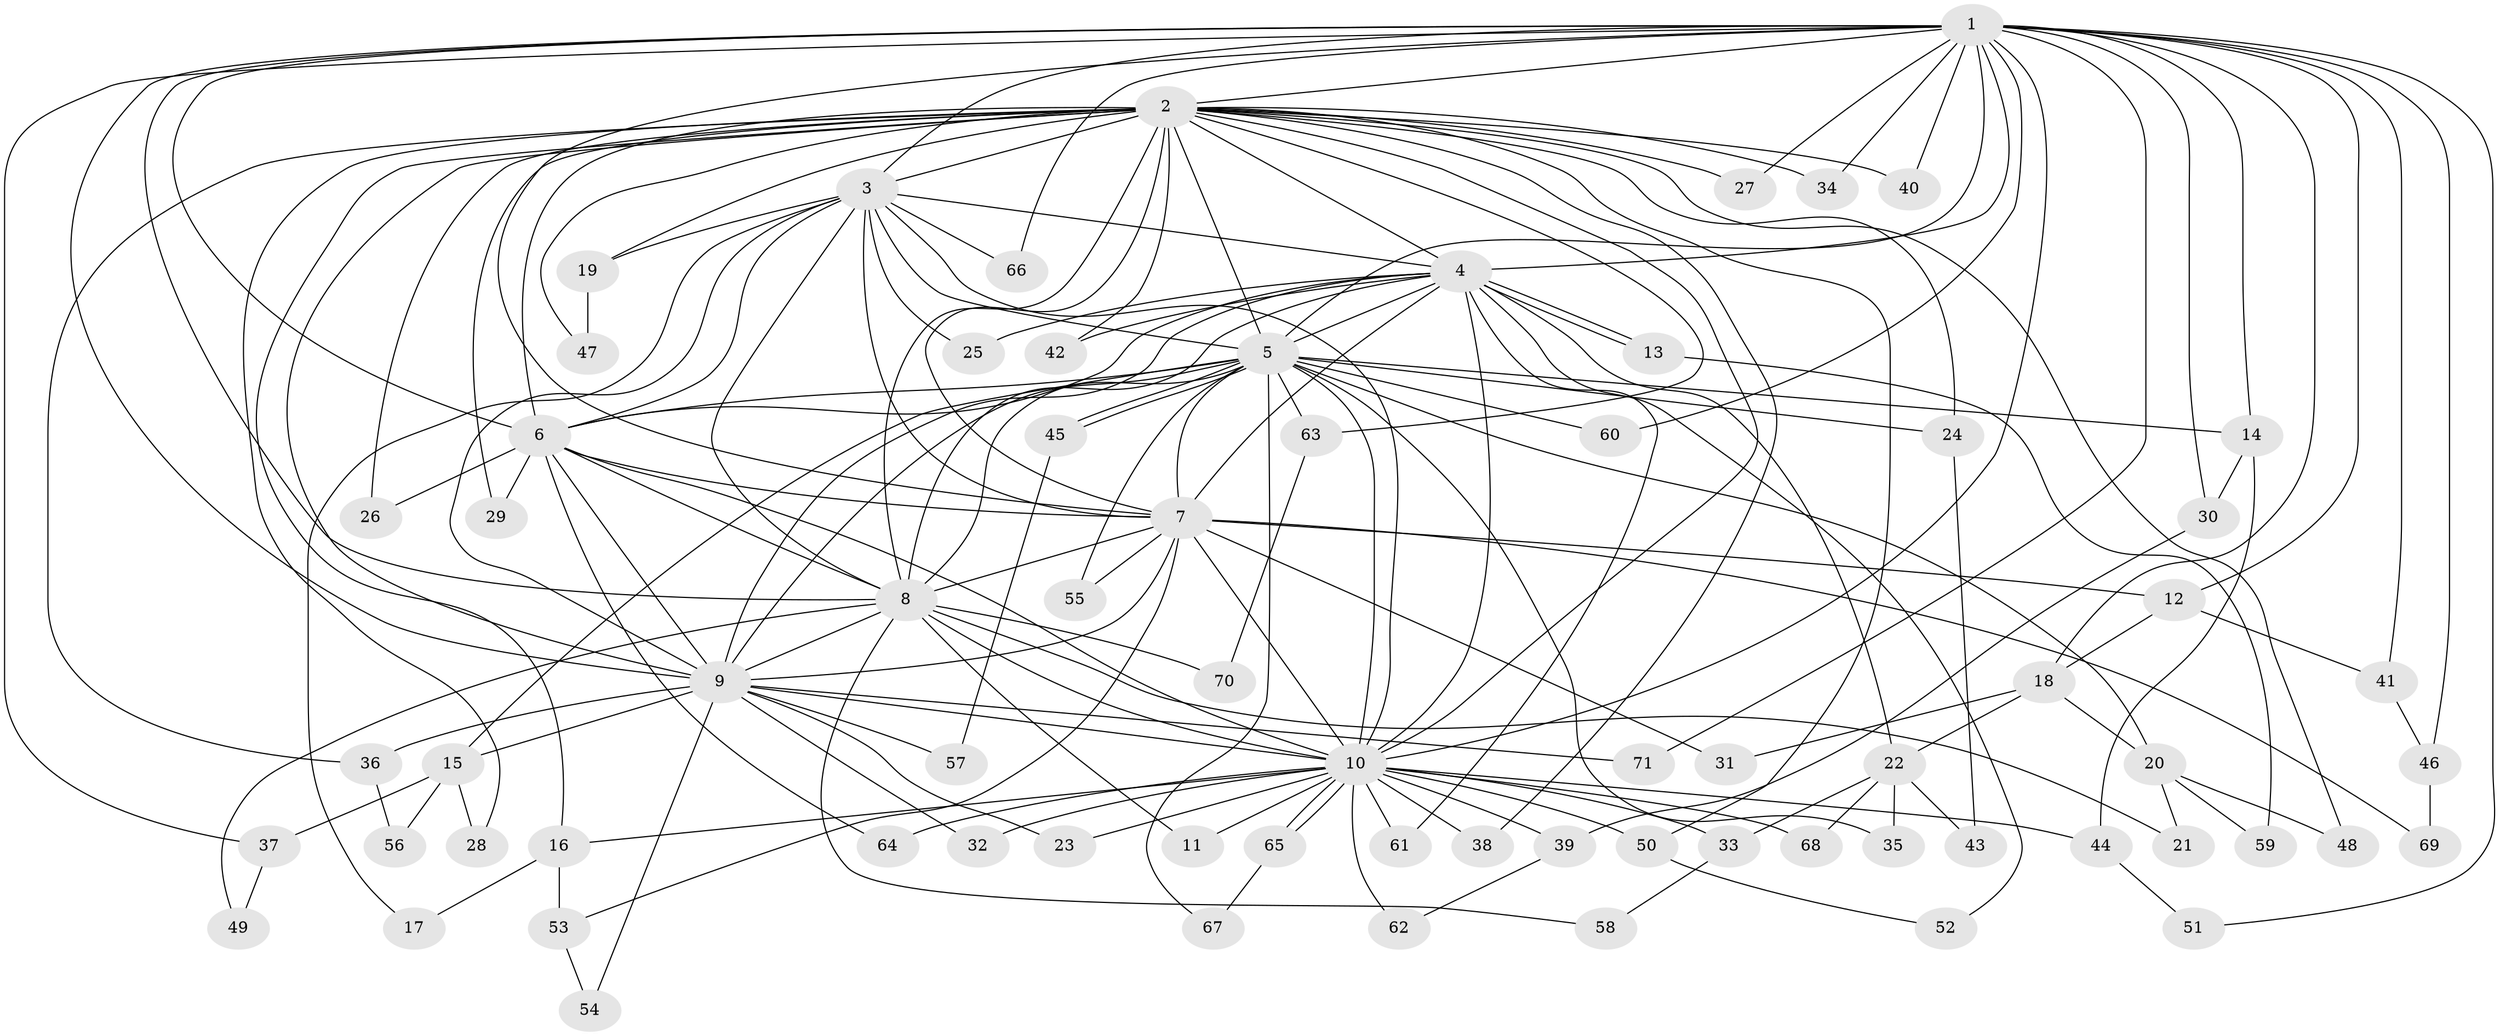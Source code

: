 // Generated by graph-tools (version 1.1) at 2025/34/03/09/25 02:34:40]
// undirected, 71 vertices, 167 edges
graph export_dot {
graph [start="1"]
  node [color=gray90,style=filled];
  1;
  2;
  3;
  4;
  5;
  6;
  7;
  8;
  9;
  10;
  11;
  12;
  13;
  14;
  15;
  16;
  17;
  18;
  19;
  20;
  21;
  22;
  23;
  24;
  25;
  26;
  27;
  28;
  29;
  30;
  31;
  32;
  33;
  34;
  35;
  36;
  37;
  38;
  39;
  40;
  41;
  42;
  43;
  44;
  45;
  46;
  47;
  48;
  49;
  50;
  51;
  52;
  53;
  54;
  55;
  56;
  57;
  58;
  59;
  60;
  61;
  62;
  63;
  64;
  65;
  66;
  67;
  68;
  69;
  70;
  71;
  1 -- 2;
  1 -- 3;
  1 -- 4;
  1 -- 5;
  1 -- 6;
  1 -- 7;
  1 -- 8;
  1 -- 9;
  1 -- 10;
  1 -- 12;
  1 -- 14;
  1 -- 18;
  1 -- 27;
  1 -- 30;
  1 -- 34;
  1 -- 37;
  1 -- 40;
  1 -- 41;
  1 -- 46;
  1 -- 51;
  1 -- 60;
  1 -- 66;
  1 -- 71;
  2 -- 3;
  2 -- 4;
  2 -- 5;
  2 -- 6;
  2 -- 7;
  2 -- 8;
  2 -- 9;
  2 -- 10;
  2 -- 16;
  2 -- 19;
  2 -- 24;
  2 -- 26;
  2 -- 27;
  2 -- 28;
  2 -- 29;
  2 -- 34;
  2 -- 36;
  2 -- 38;
  2 -- 40;
  2 -- 42;
  2 -- 47;
  2 -- 48;
  2 -- 50;
  2 -- 63;
  3 -- 4;
  3 -- 5;
  3 -- 6;
  3 -- 7;
  3 -- 8;
  3 -- 9;
  3 -- 10;
  3 -- 17;
  3 -- 19;
  3 -- 25;
  3 -- 66;
  4 -- 5;
  4 -- 6;
  4 -- 7;
  4 -- 8;
  4 -- 9;
  4 -- 10;
  4 -- 13;
  4 -- 13;
  4 -- 22;
  4 -- 25;
  4 -- 42;
  4 -- 52;
  4 -- 61;
  5 -- 6;
  5 -- 7;
  5 -- 8;
  5 -- 9;
  5 -- 10;
  5 -- 14;
  5 -- 15;
  5 -- 20;
  5 -- 24;
  5 -- 35;
  5 -- 45;
  5 -- 45;
  5 -- 55;
  5 -- 60;
  5 -- 63;
  5 -- 67;
  6 -- 7;
  6 -- 8;
  6 -- 9;
  6 -- 10;
  6 -- 26;
  6 -- 29;
  6 -- 64;
  7 -- 8;
  7 -- 9;
  7 -- 10;
  7 -- 12;
  7 -- 31;
  7 -- 53;
  7 -- 55;
  7 -- 69;
  8 -- 9;
  8 -- 10;
  8 -- 11;
  8 -- 21;
  8 -- 49;
  8 -- 58;
  8 -- 70;
  9 -- 10;
  9 -- 15;
  9 -- 23;
  9 -- 32;
  9 -- 36;
  9 -- 54;
  9 -- 57;
  9 -- 71;
  10 -- 11;
  10 -- 16;
  10 -- 23;
  10 -- 32;
  10 -- 33;
  10 -- 38;
  10 -- 39;
  10 -- 44;
  10 -- 50;
  10 -- 61;
  10 -- 62;
  10 -- 64;
  10 -- 65;
  10 -- 65;
  10 -- 68;
  12 -- 18;
  12 -- 41;
  13 -- 59;
  14 -- 30;
  14 -- 44;
  15 -- 28;
  15 -- 37;
  15 -- 56;
  16 -- 17;
  16 -- 53;
  18 -- 20;
  18 -- 22;
  18 -- 31;
  19 -- 47;
  20 -- 21;
  20 -- 48;
  20 -- 59;
  22 -- 33;
  22 -- 35;
  22 -- 43;
  22 -- 68;
  24 -- 43;
  30 -- 39;
  33 -- 58;
  36 -- 56;
  37 -- 49;
  39 -- 62;
  41 -- 46;
  44 -- 51;
  45 -- 57;
  46 -- 69;
  50 -- 52;
  53 -- 54;
  63 -- 70;
  65 -- 67;
}
